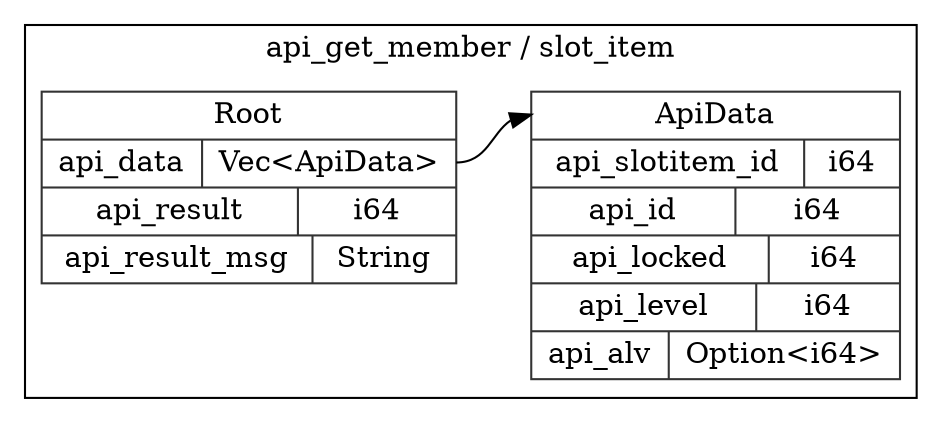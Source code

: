 digraph {
  rankdir=LR;
  subgraph cluster_0 {
    label="api_get_member / slot_item";
    node [style="filled", color=white, style="solid", color=gray20];
    api_get_member__slot_item__ApiData [label="<ApiData> ApiData  | { api_slotitem_id | <api_slotitem_id> i64 } | { api_id | <api_id> i64 } | { api_locked | <api_locked> i64 } | { api_level | <api_level> i64 } | { api_alv | <api_alv> Option\<i64\> }", shape=record];
    api_get_member__slot_item__Root [label="<Root> Root  | { api_data | <api_data> Vec\<ApiData\> } | { api_result | <api_result> i64 } | { api_result_msg | <api_result_msg> String }", shape=record];
    api_get_member__slot_item__Root:api_data:e -> api_get_member__slot_item__ApiData:ApiData:w;
  }
}
